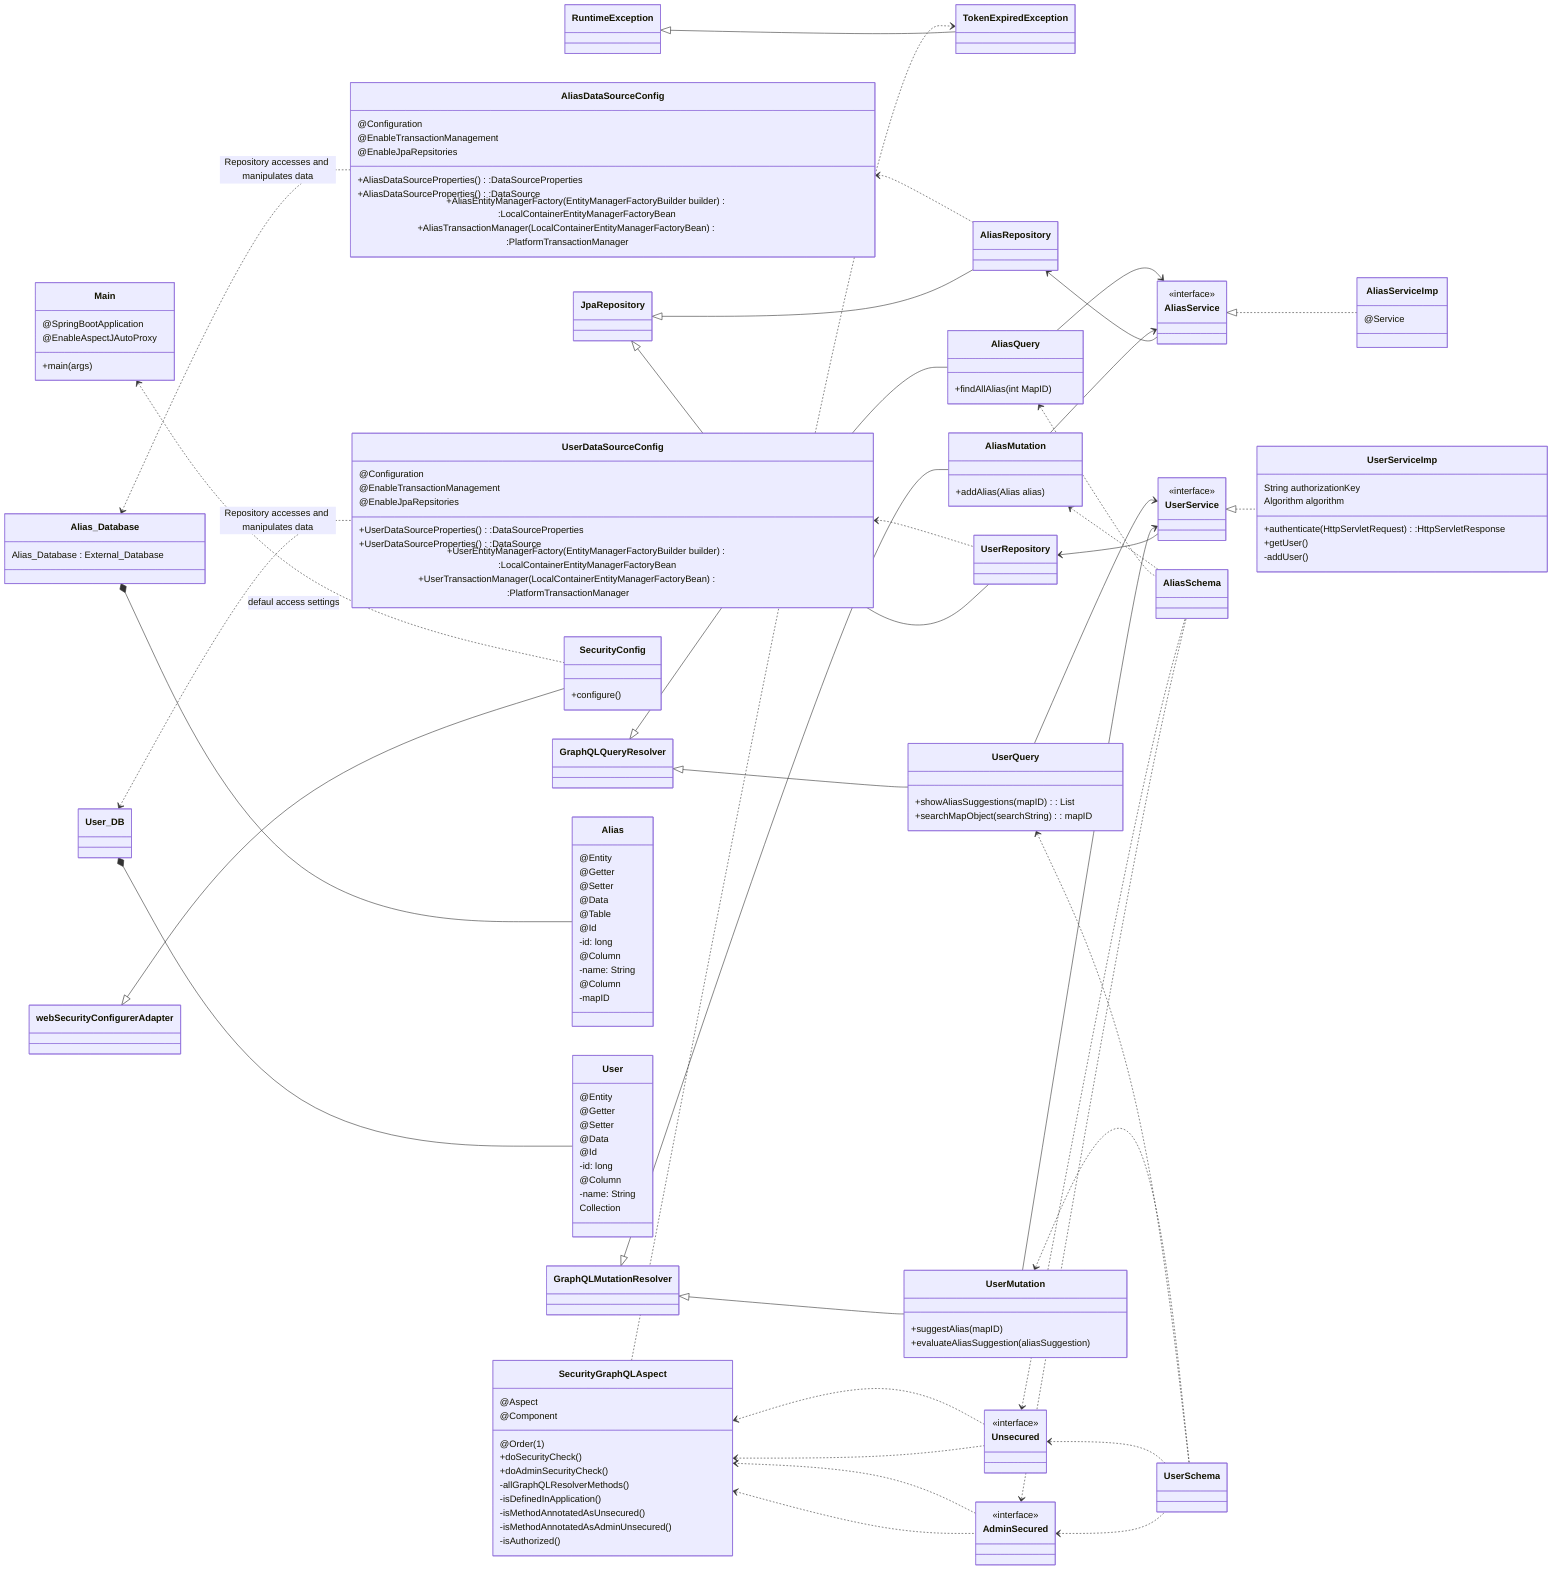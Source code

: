 classDiagram
direction LR

RuntimeException <|-- TokenExpiredException
GraphQLMutationResolver <|-- AliasMutation
GraphQLQueryResolver <|-- AliasQuery
GraphQLMutationResolver <|-- UserMutation
GraphQLQueryResolver <|-- UserQuery
JpaRepository <|-- AliasRepository
JpaRepository <|-- UserRepository
webSecurityConfigurerAdapter <|-- SecurityConfig


AliasService <|.. AliasServiceImp
UserService <|.. UserServiceImp

AliasRepository <-- AliasService
UserRepository <-- UserService

SecurityGraphQLAspect <.. AdminSecured
SecurityGraphQLAspect <.. Unsecured
SecurityGraphQLAspect ..> TokenExpiredException

Alias_Database *-- Alias

User_DB *-- User

AliasMutation --> AliasService
AliasQuery --> AliasService
UserMutation --> UserService
UserQuery --> UserService

Alias_Database <.. AliasDataSourceConfig : Repository accesses and manipulates data
AliasDataSourceConfig <.. AliasRepository
User_DB <.. UserDataSourceConfig : Repository accesses and manipulates data
UserDataSourceConfig <.. UserRepository

AdminSecured <.. AliasSchema
Unsecured <.. AliasSchema
AdminSecured <.. UserSchema
Unsecured <.. UserSchema

Main <.. SecurityConfig : defaul access settings

AdminSecured ..> SecurityGraphQLAspect
Unsecured ..> SecurityGraphQLAspect

AliasQuery <.. AliasSchema
AliasMutation <.. AliasSchema


UserQuery <.. UserSchema    
UserMutation <.. UserSchema


class RuntimeException

class TokenExpiredException


class AliasService{
<<interface>>
}

class AliasServiceImp{
@Service
}

class GraphQLMutationResolver 

class AliasMutation{
+addAlias(Alias alias)
}

class UserMutation {
    +suggestAlias(mapID)
    +evaluateAliasSuggestion(aliasSuggestion)
}

class GraphQLQueryResolver

class UserQuery {
    +showAliasSuggestions(mapID) : List<aliasSuggestion>
    +searchMapObject(searchString) : mapID
}

class AliasQuery{
+findAllAlias(int MapID)
}


class SecurityConfig{
+configure()
}

class AdminSecured{
<<interface>> 
}

class Unsecured{
<<interface>> 
}

class SecurityGraphQLAspect{
@Aspect
@Component
@Order(1)
+doSecurityCheck()
+doAdminSecurityCheck()
-allGraphQLResolverMethods()
-isDefinedInApplication()
-isMethodAnnotatedAsUnsecured()
-isMethodAnnotatedAsAdminUnsecured()
-isAuthorized()
}



class User{
@Entity
@Getter
@Setter
@Data
@Id
-id: long
@Column
-name: String
Collection<? extends GranedAuthority>
}


class Alias{
@Entity
@Getter
@Setter
@Data
@Table
@Id
-id: long
@Column
-name: String
@Column
-mapID
}

class AliasDataSourceConfig{ 
@Configuration
@EnableTransactionManagement
@EnableJpaRepsitories
+AliasDataSourceProperties():DataSourceProperties
+AliasDataSourceProperties():DataSource
+AliasEntityManagerFactory(EntityManagerFactoryBuilder builder):LocalContainerEntityManagerFactoryBean 
+AliasTransactionManager(LocalContainerEntityManagerFactoryBean):PlatformTransactionManager 
}  

class UserDataSourceConfig{ 
@Configuration
@EnableTransactionManagement
@EnableJpaRepsitories
+UserDataSourceProperties():DataSourceProperties
+UserDataSourceProperties():DataSource
+UserEntityManagerFactory(EntityManagerFactoryBuilder builder):LocalContainerEntityManagerFactoryBean 
+UserTransactionManager(LocalContainerEntityManagerFactoryBean):PlatformTransactionManager 
}

class webSecurityConfigurerAdapter

class JpaRepository

class AliasRepository

class Alias_Database{
Alias_Database : External_Database
}

class UserService{
<<interface>>
}

class UserServiceImp{
String authorizationKey
Algorithm algorithm
+authenticate(HttpServletRequest):HttpServletResponse 
+getUser()
-addUser()
}

class UserRepository

class User_DB


class AliasSchema
class UserSchema

class Main {
    @SpringBootApplication
    @EnableAspectJAutoProxy 
        +main(args)
}